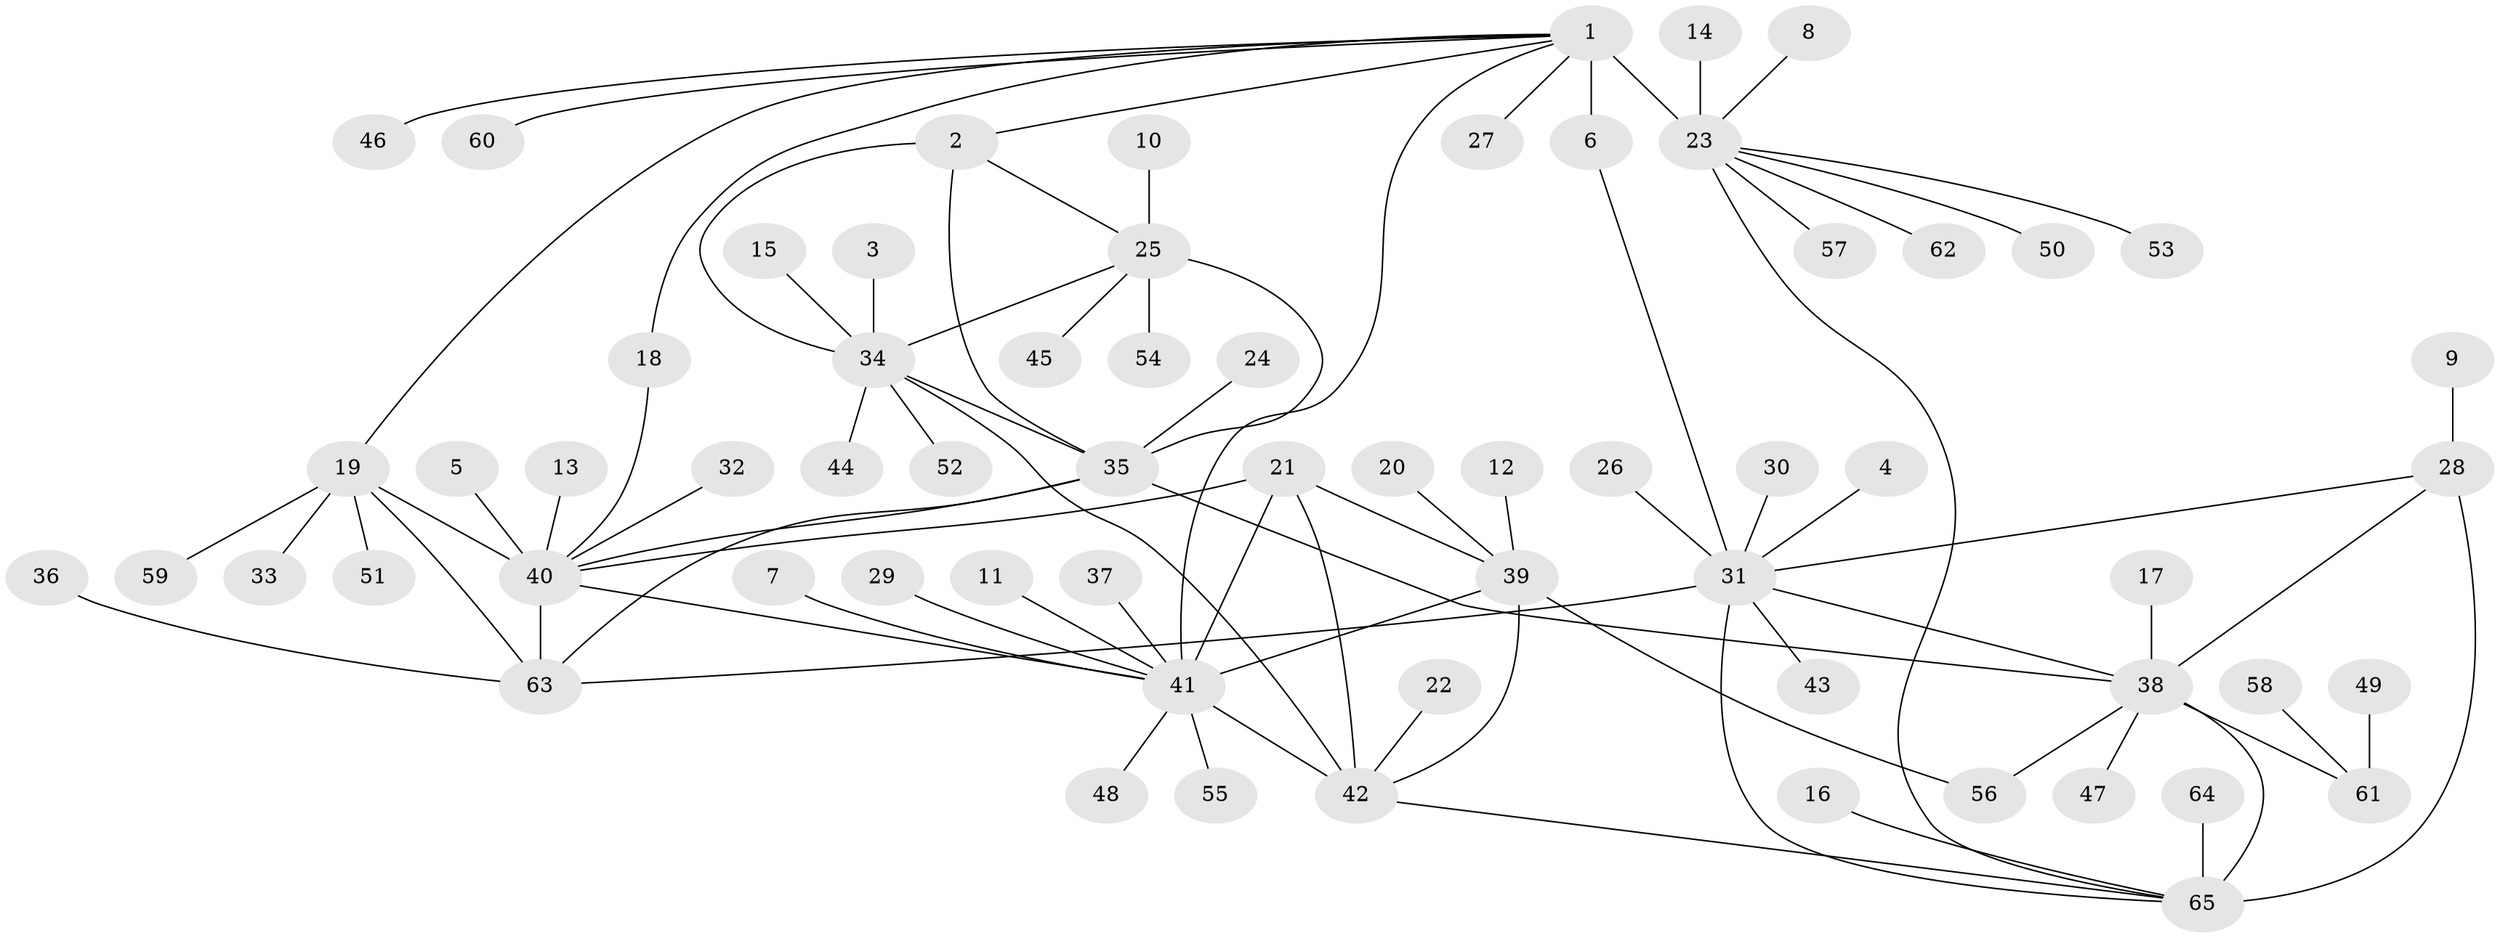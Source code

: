 // original degree distribution, {6: 0.05426356589147287, 9: 0.015503875968992248, 7: 0.03875968992248062, 11: 0.031007751937984496, 8: 0.05426356589147287, 10: 0.023255813953488372, 12: 0.007751937984496124, 15: 0.007751937984496124, 2: 0.13953488372093023, 1: 0.5891472868217055, 3: 0.031007751937984496, 4: 0.007751937984496124}
// Generated by graph-tools (version 1.1) at 2025/50/03/09/25 03:50:40]
// undirected, 65 vertices, 85 edges
graph export_dot {
graph [start="1"]
  node [color=gray90,style=filled];
  1;
  2;
  3;
  4;
  5;
  6;
  7;
  8;
  9;
  10;
  11;
  12;
  13;
  14;
  15;
  16;
  17;
  18;
  19;
  20;
  21;
  22;
  23;
  24;
  25;
  26;
  27;
  28;
  29;
  30;
  31;
  32;
  33;
  34;
  35;
  36;
  37;
  38;
  39;
  40;
  41;
  42;
  43;
  44;
  45;
  46;
  47;
  48;
  49;
  50;
  51;
  52;
  53;
  54;
  55;
  56;
  57;
  58;
  59;
  60;
  61;
  62;
  63;
  64;
  65;
  1 -- 2 [weight=1.0];
  1 -- 6 [weight=1.0];
  1 -- 18 [weight=1.0];
  1 -- 19 [weight=1.0];
  1 -- 23 [weight=8.0];
  1 -- 27 [weight=1.0];
  1 -- 41 [weight=2.0];
  1 -- 46 [weight=1.0];
  1 -- 60 [weight=1.0];
  2 -- 25 [weight=1.0];
  2 -- 34 [weight=1.0];
  2 -- 35 [weight=3.0];
  3 -- 34 [weight=1.0];
  4 -- 31 [weight=1.0];
  5 -- 40 [weight=1.0];
  6 -- 31 [weight=1.0];
  7 -- 41 [weight=1.0];
  8 -- 23 [weight=1.0];
  9 -- 28 [weight=1.0];
  10 -- 25 [weight=1.0];
  11 -- 41 [weight=1.0];
  12 -- 39 [weight=1.0];
  13 -- 40 [weight=1.0];
  14 -- 23 [weight=1.0];
  15 -- 34 [weight=1.0];
  16 -- 65 [weight=1.0];
  17 -- 38 [weight=1.0];
  18 -- 40 [weight=1.0];
  19 -- 33 [weight=1.0];
  19 -- 40 [weight=6.0];
  19 -- 51 [weight=1.0];
  19 -- 59 [weight=1.0];
  19 -- 63 [weight=2.0];
  20 -- 39 [weight=1.0];
  21 -- 39 [weight=1.0];
  21 -- 40 [weight=1.0];
  21 -- 41 [weight=1.0];
  21 -- 42 [weight=3.0];
  22 -- 42 [weight=1.0];
  23 -- 50 [weight=1.0];
  23 -- 53 [weight=1.0];
  23 -- 57 [weight=1.0];
  23 -- 62 [weight=1.0];
  23 -- 65 [weight=1.0];
  24 -- 35 [weight=1.0];
  25 -- 34 [weight=1.0];
  25 -- 35 [weight=3.0];
  25 -- 45 [weight=1.0];
  25 -- 54 [weight=1.0];
  26 -- 31 [weight=1.0];
  28 -- 31 [weight=1.0];
  28 -- 38 [weight=1.0];
  28 -- 65 [weight=3.0];
  29 -- 41 [weight=1.0];
  30 -- 31 [weight=1.0];
  31 -- 38 [weight=1.0];
  31 -- 43 [weight=1.0];
  31 -- 63 [weight=1.0];
  31 -- 65 [weight=3.0];
  32 -- 40 [weight=1.0];
  34 -- 35 [weight=3.0];
  34 -- 42 [weight=1.0];
  34 -- 44 [weight=1.0];
  34 -- 52 [weight=1.0];
  35 -- 38 [weight=1.0];
  35 -- 40 [weight=1.0];
  35 -- 63 [weight=1.0];
  36 -- 63 [weight=1.0];
  37 -- 41 [weight=1.0];
  38 -- 47 [weight=1.0];
  38 -- 56 [weight=1.0];
  38 -- 61 [weight=1.0];
  38 -- 65 [weight=3.0];
  39 -- 41 [weight=1.0];
  39 -- 42 [weight=3.0];
  39 -- 56 [weight=1.0];
  40 -- 41 [weight=1.0];
  40 -- 63 [weight=3.0];
  41 -- 42 [weight=3.0];
  41 -- 48 [weight=1.0];
  41 -- 55 [weight=1.0];
  42 -- 65 [weight=1.0];
  49 -- 61 [weight=1.0];
  58 -- 61 [weight=1.0];
  64 -- 65 [weight=1.0];
}
